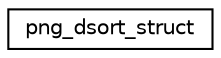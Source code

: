 digraph "Graphical Class Hierarchy"
{
  edge [fontname="Helvetica",fontsize="10",labelfontname="Helvetica",labelfontsize="10"];
  node [fontname="Helvetica",fontsize="10",shape=record];
  rankdir="LR";
  Node1 [label="png_dsort_struct",height=0.2,width=0.4,color="black", fillcolor="white", style="filled",URL="$structpng__dsort__struct.html"];
}
